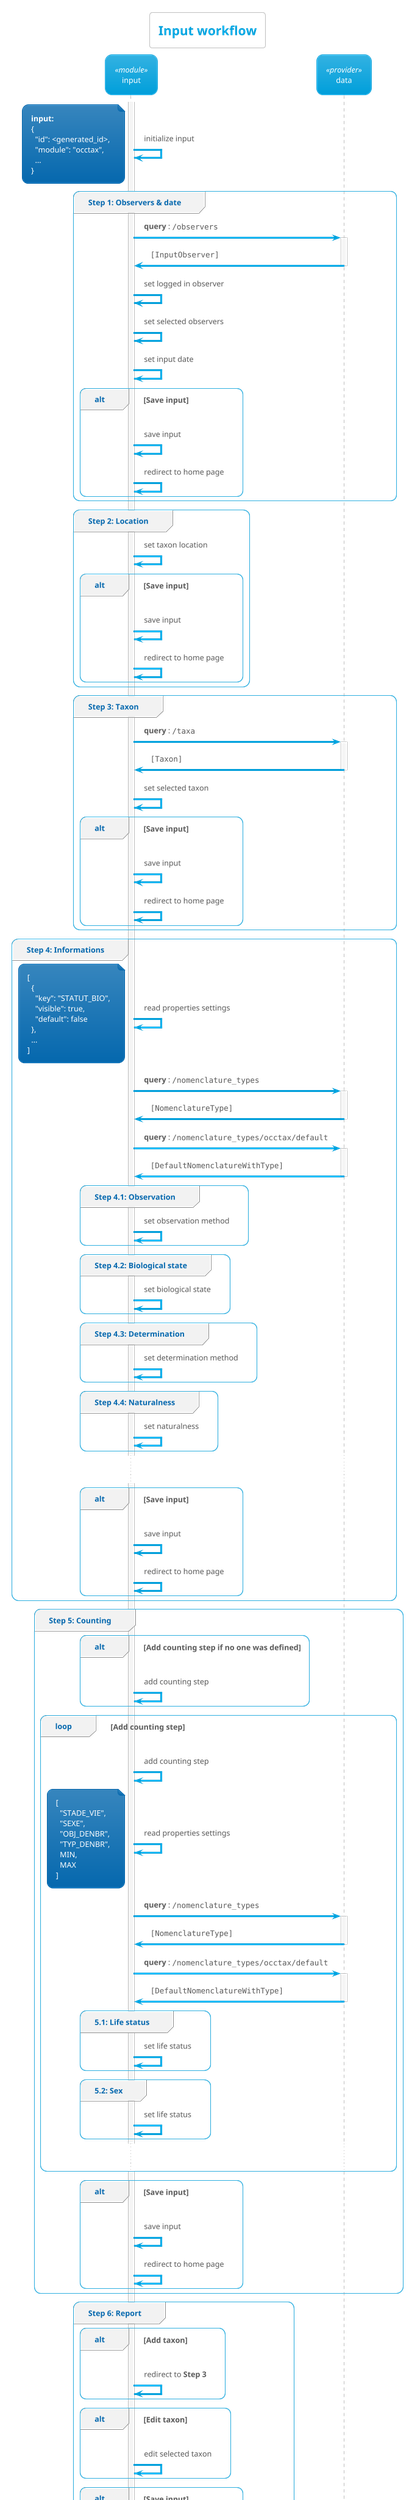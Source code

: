 @startuml

!theme bluegray

skinparam componentStyle uml2
skinparam backgroundColor transparent

title **Input workflow**

participant "input" as occtax_input << module >>
participant "data" as sync << provider >>

activate occtax_input

occtax_input -> occtax_input : initialize input
note left
  **input:**
  {
    "id": <generated_id>,
    "module": "occtax",
    ...
  }
end note

group Step 1: Observers & date
  occtax_input -> sync ++ : **query** : ""/observers""
  sync -> occtax_input -- : ""[InputObserver]""
  occtax_input -> occtax_input : set logged in observer
  occtax_input -> occtax_input : set selected observers
  occtax_input -> occtax_input : set input date

  alt Save input
    occtax_input -> occtax_input : save input
    occtax_input -> occtax_input : redirect to home page
  end

end

group Step 2: Location
  occtax_input -> occtax_input : set taxon location

  alt Save input
    occtax_input -> occtax_input : save input
    occtax_input -> occtax_input : redirect to home page
  end

end

group Step 3: Taxon
  occtax_input -> sync ++ : **query** : ""/taxa""
  sync -> occtax_input -- : ""[Taxon]""
  occtax_input -> occtax_input : set selected taxon

  alt Save input
    occtax_input -> occtax_input : save input
    occtax_input -> occtax_input : redirect to home page
  end

end

group Step 4: Informations

  occtax_input -> occtax_input : read properties settings
  note left
  [
    {
      "key": "STATUT_BIO",
      "visible": true,
      "default": false
    },
    ...
  ]
  end note

  occtax_input -> sync ++ : **query** : ""/nomenclature_types""
  sync -> occtax_input -- : ""[NomenclatureType]""

  occtax_input -> sync ++ : **query** : ""/nomenclature_types/occtax/default""
  sync -> occtax_input -- : ""[DefaultNomenclatureWithType]""

  group Step 4.1: Observation
    occtax_input -> occtax_input : set observation method
  end

  group Step 4.2: Biological state
    occtax_input -> occtax_input : set biological state
  end

  group Step 4.3: Determination
    occtax_input -> occtax_input : set determination method
  end

  group Step 4.4: Naturalness
    occtax_input -> occtax_input : set naturalness
  end

  ...

  alt Save input
    occtax_input -> occtax_input : save input
    occtax_input -> occtax_input : redirect to home page
  end

end

group Step 5: Counting

  alt Add counting step if no one was defined
    occtax_input -> occtax_input : add counting step
  end

  loop Add counting step

    occtax_input -> occtax_input : add counting step

    occtax_input -> occtax_input : read properties settings
    note left
    [
      "STADE_VIE",
      "SEXE",
      "OBJ_DENBR",
      "TYP_DENBR",
      MIN,
      MAX
    ]
    end note

    occtax_input -> sync ++ : **query** : ""/nomenclature_types""
    sync -> occtax_input -- : ""[NomenclatureType]""

    occtax_input -> sync ++ : **query** : ""/nomenclature_types/occtax/default""
    sync -> occtax_input -- : ""[DefaultNomenclatureWithType]""

    group 5.1: Life status
      occtax_input -> occtax_input : set life status
    end

    group 5.2: Sex
      occtax_input -> occtax_input : set life status
    end

    ...

  end

  alt Save input
    occtax_input -> occtax_input : save input
    occtax_input -> occtax_input : redirect to home page
  end

end

group Step 6: Report

  alt Add taxon
    occtax_input -> occtax_input : redirect to **Step 3**
  end

  alt Edit taxon
    occtax_input -> occtax_input : edit selected taxon
  end

  alt Save input
    occtax_input -> occtax_input : save input
    occtax_input -> occtax_input : redirect to home page
  end

  alt Export input
    occtax_input -> occtax_input : save input to //input_occtax_<id>.json//
    occtax_input -> occtax_input : delete saved input
    occtax_input -> occtax_input : redirect to home page
  end

end

deactivate occtax_input

@enduml